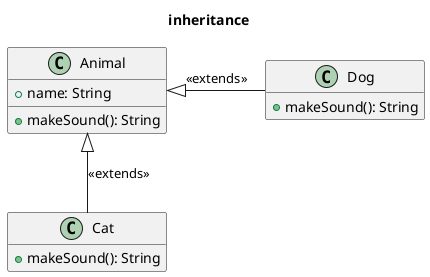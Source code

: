 @startuml is-a
title inheritance

class Animal{
    +name: String
    +makeSound(): String
}

class Dog{
    +makeSound(): String
}

class Cat{
    +makeSound(): String
}

Animal <|-down- Cat : <<extends>>
Animal <|- Dog : <<extends>>

hide empty members
@enduml
